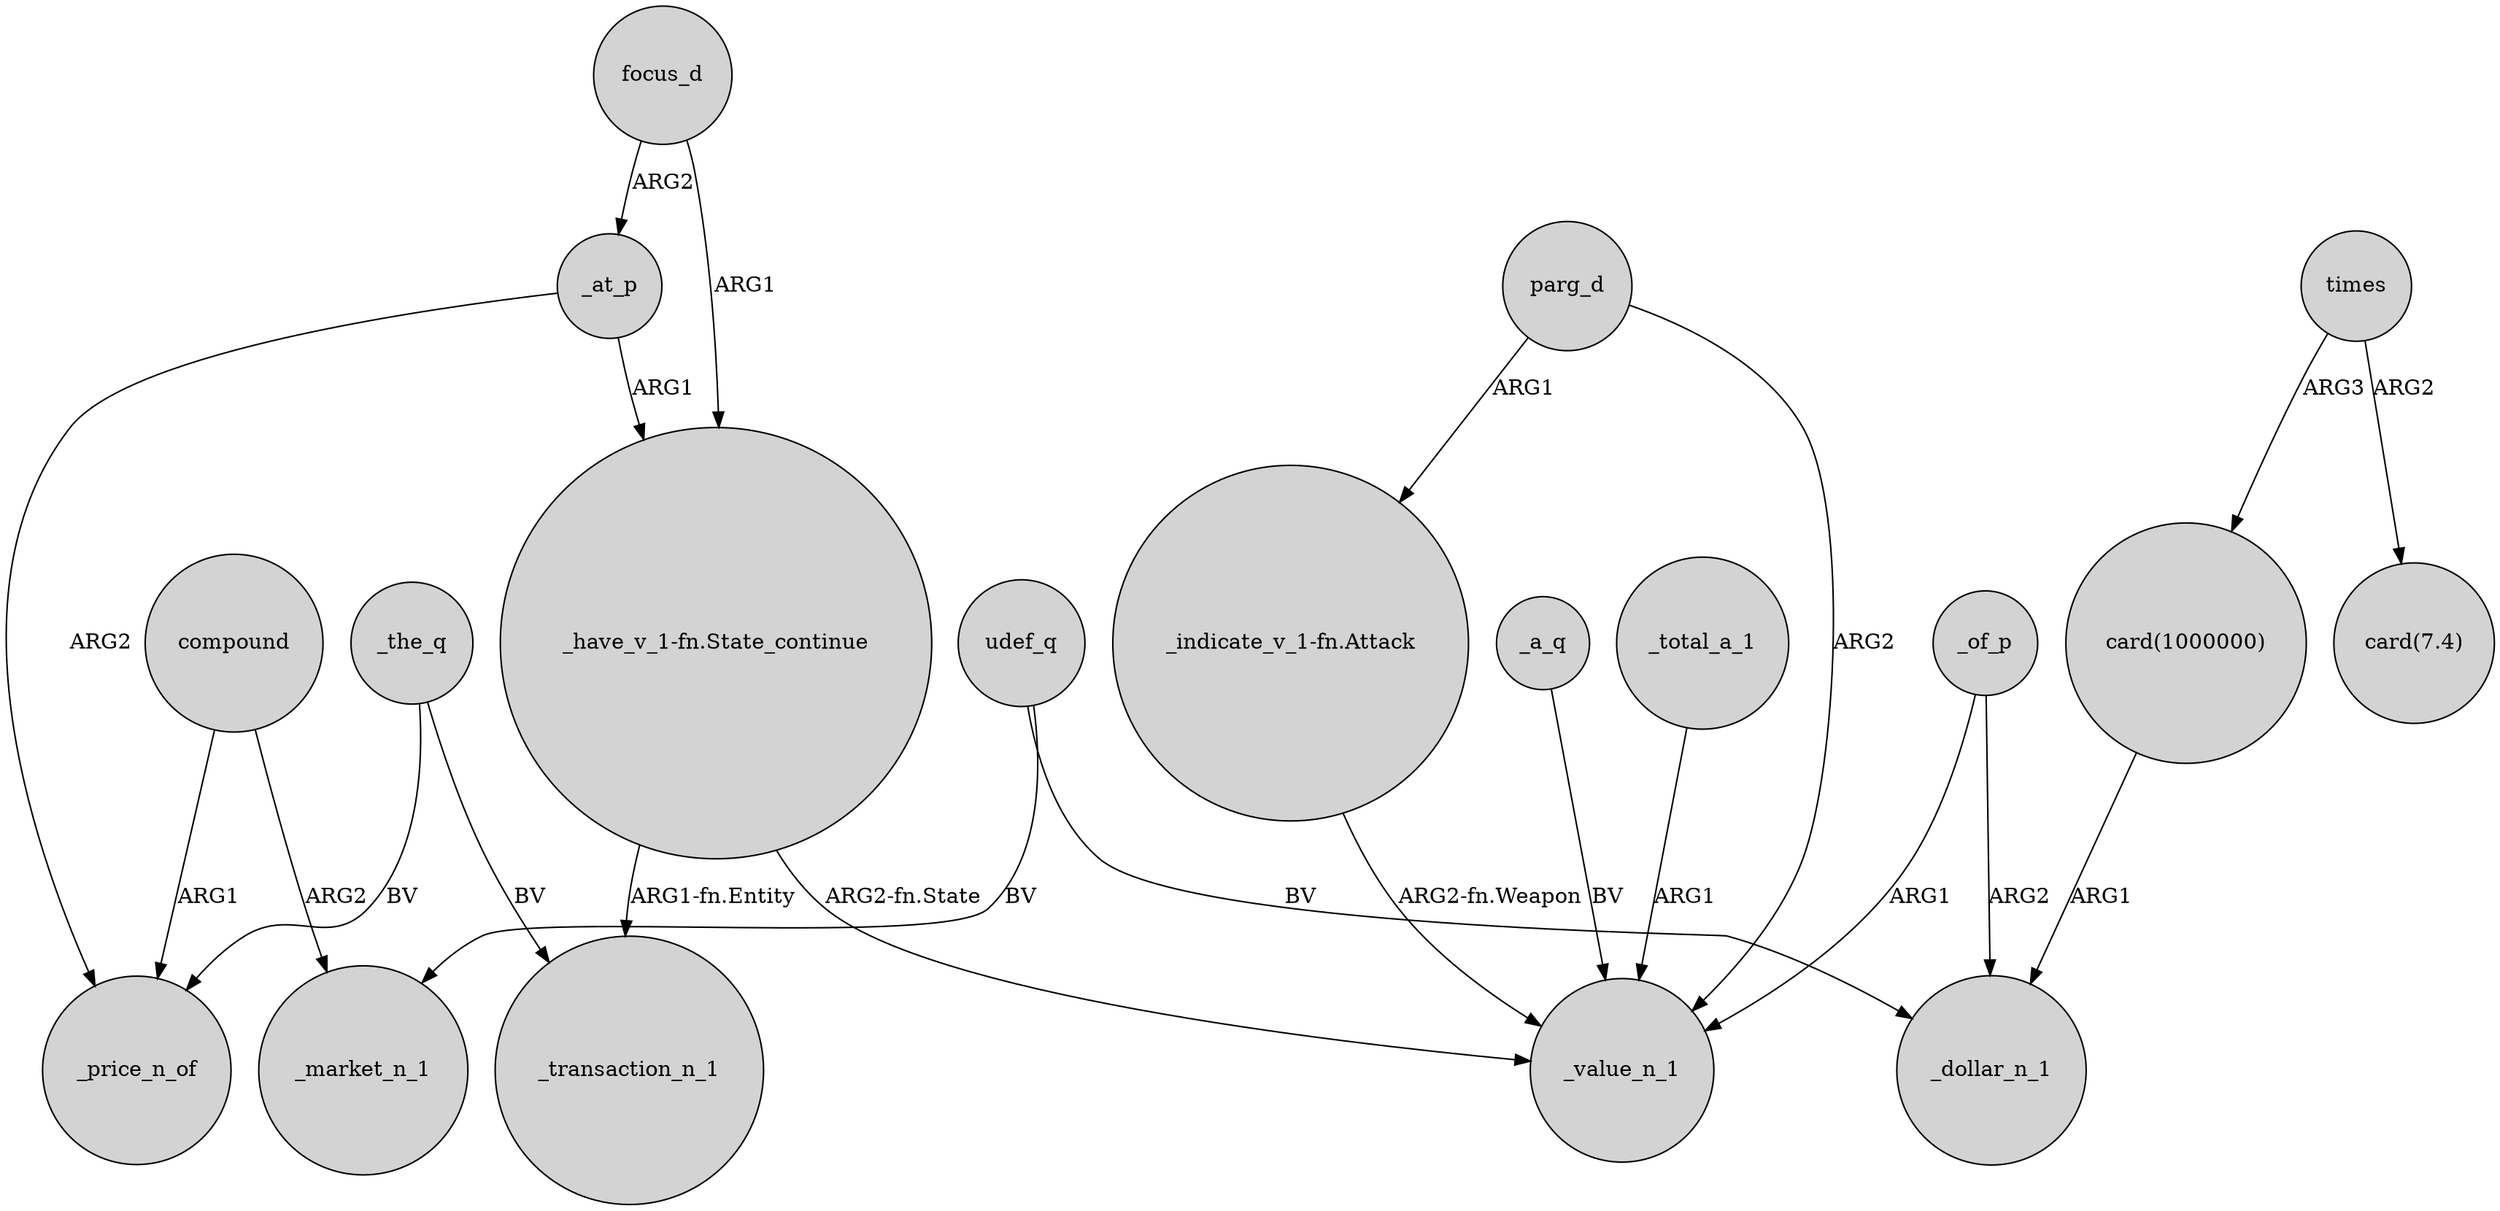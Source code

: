 digraph {
	node [shape=circle style=filled]
	udef_q -> _market_n_1 [label=BV]
	parg_d -> _value_n_1 [label=ARG2]
	_total_a_1 -> _value_n_1 [label=ARG1]
	"_indicate_v_1-fn.Attack" -> _value_n_1 [label="ARG2-fn.Weapon"]
	compound -> _market_n_1 [label=ARG2]
	parg_d -> "_indicate_v_1-fn.Attack" [label=ARG1]
	times -> "card(1000000)" [label=ARG3]
	_at_p -> "_have_v_1-fn.State_continue" [label=ARG1]
	focus_d -> _at_p [label=ARG2]
	_the_q -> _transaction_n_1 [label=BV]
	times -> "card(7.4)" [label=ARG2]
	"_have_v_1-fn.State_continue" -> _transaction_n_1 [label="ARG1-fn.Entity"]
	_a_q -> _value_n_1 [label=BV]
	_at_p -> _price_n_of [label=ARG2]
	udef_q -> _dollar_n_1 [label=BV]
	"card(1000000)" -> _dollar_n_1 [label=ARG1]
	_of_p -> _value_n_1 [label=ARG1]
	"_have_v_1-fn.State_continue" -> _value_n_1 [label="ARG2-fn.State"]
	_of_p -> _dollar_n_1 [label=ARG2]
	_the_q -> _price_n_of [label=BV]
	compound -> _price_n_of [label=ARG1]
	focus_d -> "_have_v_1-fn.State_continue" [label=ARG1]
}
